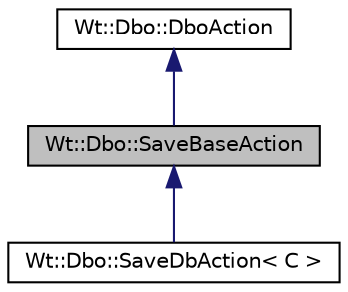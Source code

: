 digraph "Wt::Dbo::SaveBaseAction"
{
 // LATEX_PDF_SIZE
  edge [fontname="Helvetica",fontsize="10",labelfontname="Helvetica",labelfontsize="10"];
  node [fontname="Helvetica",fontsize="10",shape=record];
  Node1 [label="Wt::Dbo::SaveBaseAction",height=0.2,width=0.4,color="black", fillcolor="grey75", style="filled", fontcolor="black",tooltip=" "];
  Node2 -> Node1 [dir="back",color="midnightblue",fontsize="10",style="solid",fontname="Helvetica"];
  Node2 [label="Wt::Dbo::DboAction",height=0.2,width=0.4,color="black", fillcolor="white", style="filled",URL="$classWt_1_1Dbo_1_1DboAction.html",tooltip=" "];
  Node1 -> Node3 [dir="back",color="midnightblue",fontsize="10",style="solid",fontname="Helvetica"];
  Node3 [label="Wt::Dbo::SaveDbAction\< C \>",height=0.2,width=0.4,color="black", fillcolor="white", style="filled",URL="$classWt_1_1Dbo_1_1SaveDbAction.html",tooltip=" "];
}
